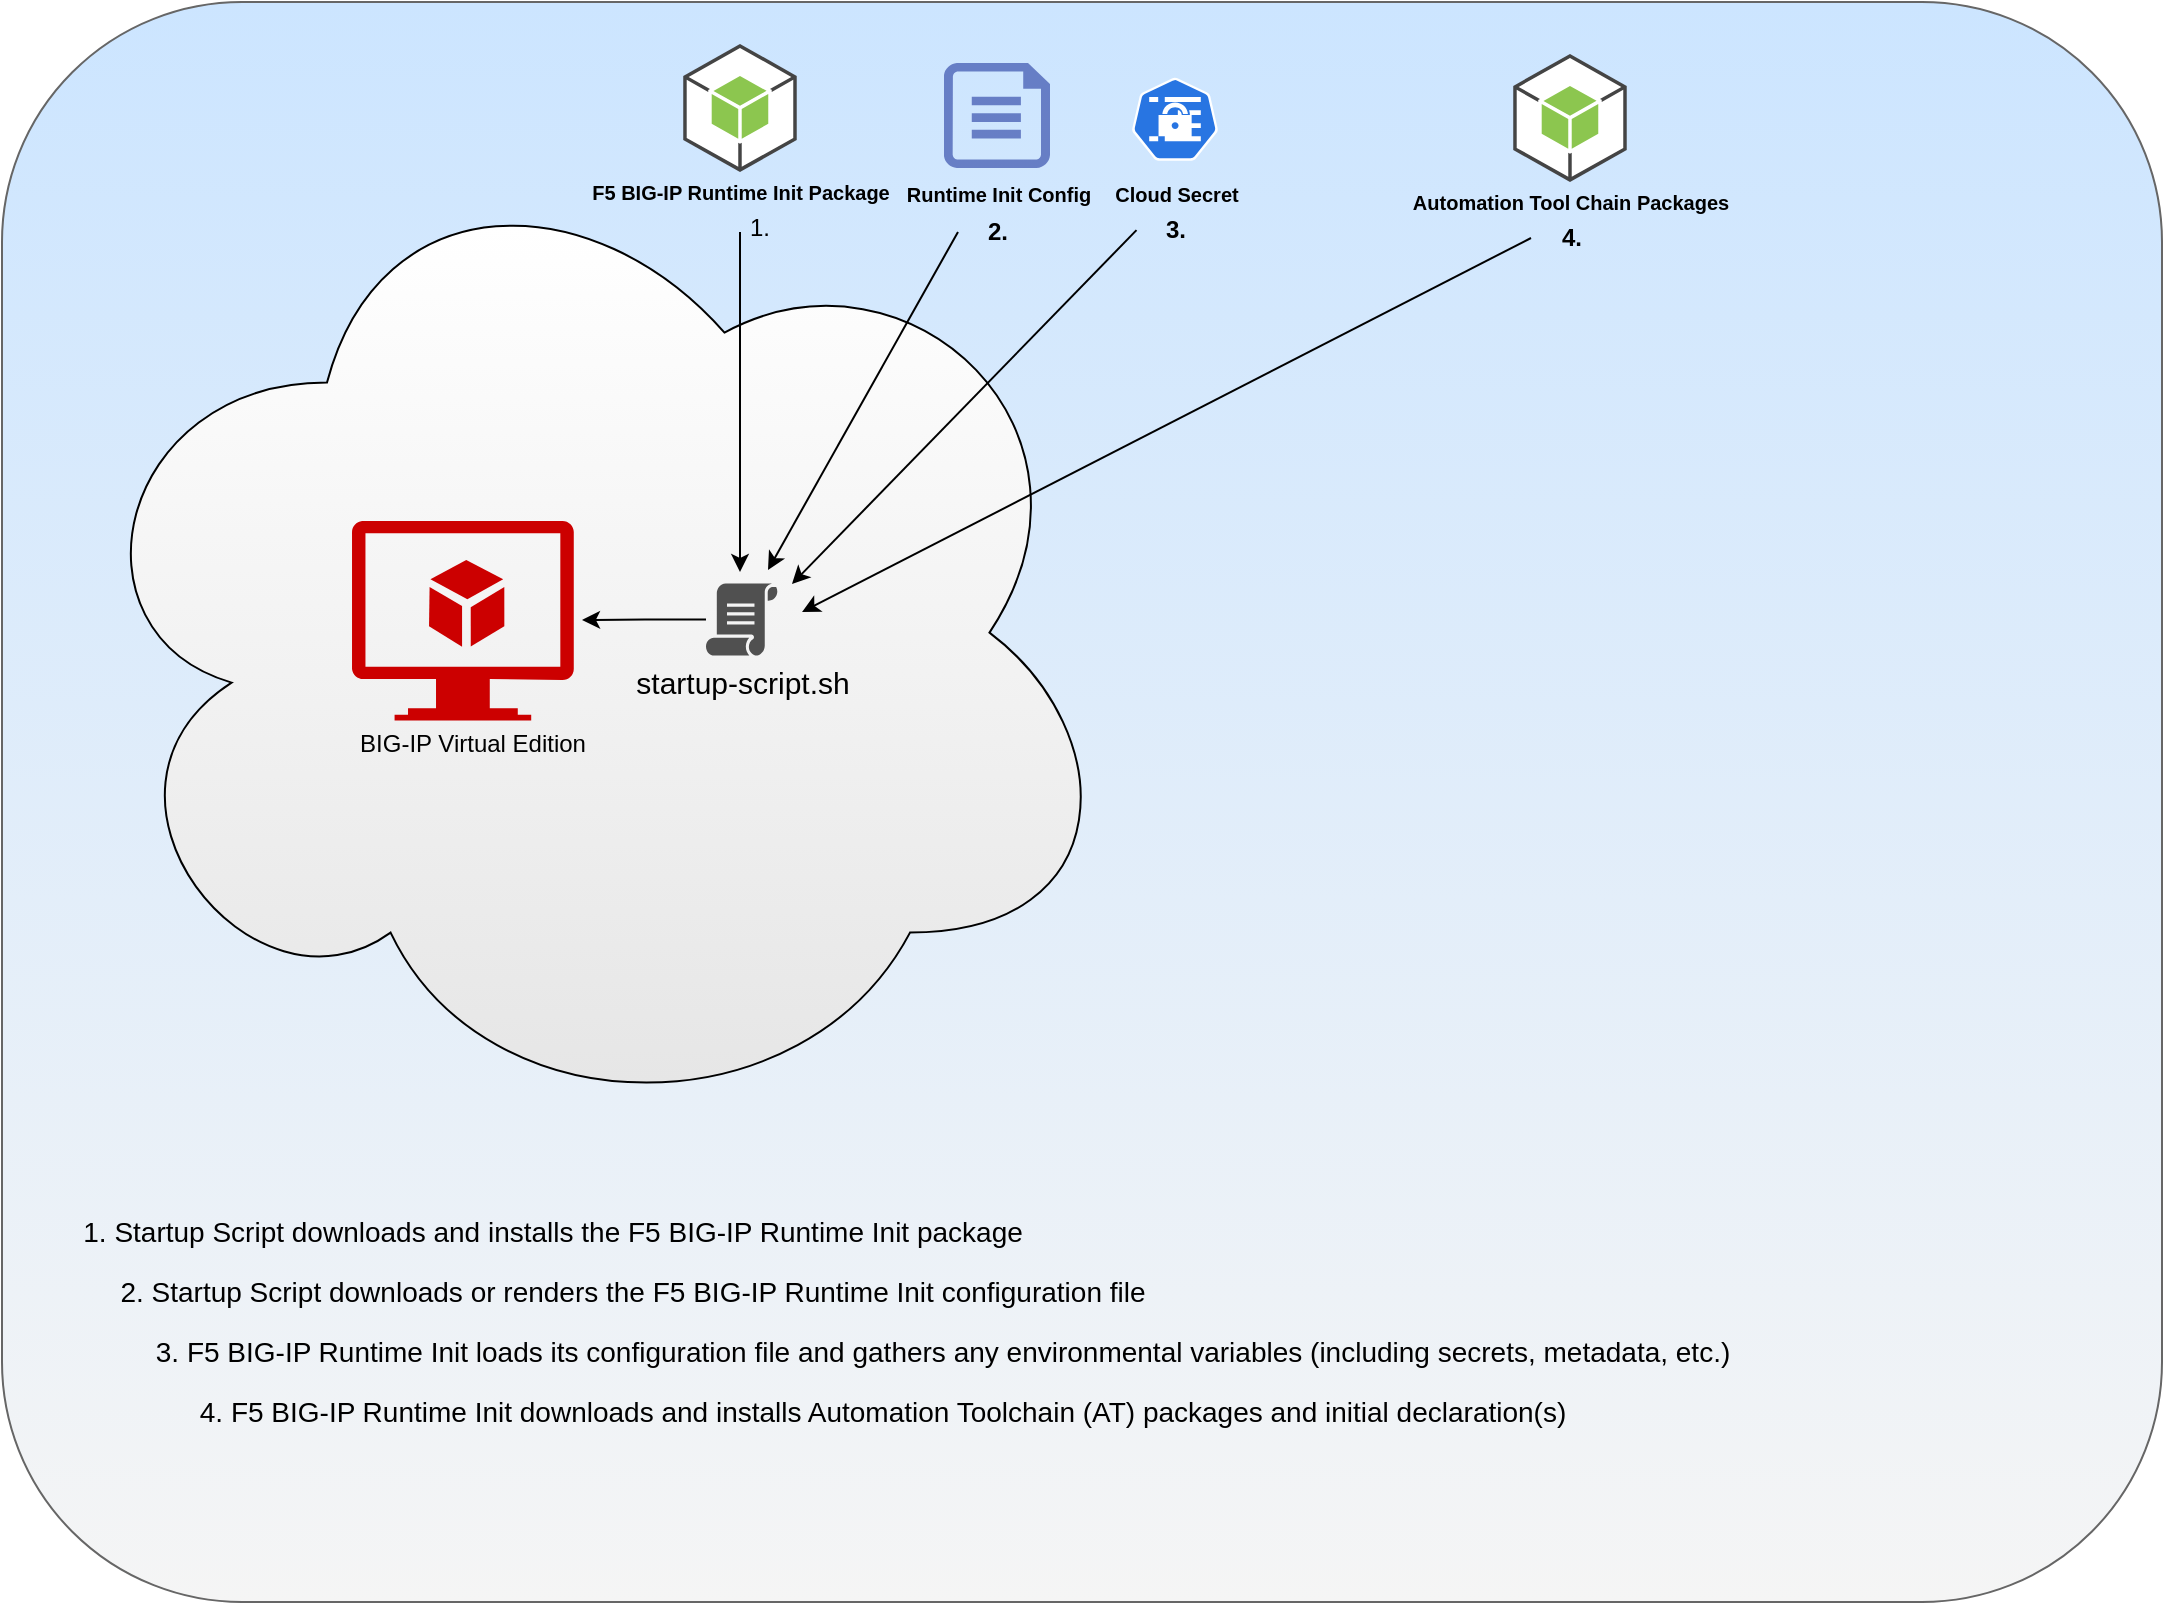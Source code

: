 <mxfile version="15.2.7" type="device"><diagram id="TBPLF4pw3LD6xtb_C-L-" name="Page-1"><mxGraphModel dx="1106" dy="900" grid="1" gridSize="10" guides="1" tooltips="1" connect="1" arrows="1" fold="1" page="1" pageScale="1" pageWidth="1100" pageHeight="850" background="none" math="0" shadow="0"><root><mxCell id="0"/><mxCell id="1" parent="0"/><mxCell id="_M0DYiIFaHxpAlew8Ik0-135" value="" style="whiteSpace=wrap;html=1;rounded=1;fillColor=#f5f5f5;strokeColor=#666666;fontColor=#333333;gradientColor=#CCE5FF;gradientDirection=north;" parent="1" vertex="1"><mxGeometry x="10" y="25" width="1080" height="800" as="geometry"/></mxCell><mxCell id="_M0DYiIFaHxpAlew8Ik0-21" value="" style="ellipse;shape=cloud;whiteSpace=wrap;html=1;gradientColor=#E6E6E6;gradientDirection=south;" parent="1" vertex="1"><mxGeometry x="40" y="90.3" width="530" height="500" as="geometry"/></mxCell><mxCell id="_M0DYiIFaHxpAlew8Ik0-149" value="" style="group" parent="1" vertex="1" connectable="0"><mxGeometry x="345" y="305.8" width="95" height="69" as="geometry"/></mxCell><mxCell id="_M0DYiIFaHxpAlew8Ik0-150" value="" style="pointerEvents=1;shadow=0;dashed=0;html=1;strokeColor=none;fillColor=#505050;labelPosition=center;verticalLabelPosition=bottom;verticalAlign=top;outlineConnect=0;align=center;shape=mxgraph.office.concepts.script;" parent="_M0DYiIFaHxpAlew8Ik0-149" vertex="1"><mxGeometry x="17" y="10" width="36" height="36" as="geometry"/></mxCell><mxCell id="_M0DYiIFaHxpAlew8Ik0-151" value="&lt;font style=&quot;font-size: 15px;&quot;&gt;startup-script.sh&lt;/font&gt;" style="text;html=1;resizable=0;autosize=1;align=center;verticalAlign=middle;points=[];fillColor=none;strokeColor=none;rounded=0;opacity=50;fontSize=15;" parent="_M0DYiIFaHxpAlew8Ik0-149" vertex="1"><mxGeometry x="-25" y="49" width="120" height="20" as="geometry"/></mxCell><mxCell id="_M0DYiIFaHxpAlew8Ik0-180" value="" style="group" parent="1" vertex="1" connectable="0"><mxGeometry x="563" y="62.1" width="68.5" height="87.9" as="geometry"/></mxCell><mxCell id="_M0DYiIFaHxpAlew8Ik0-181" value="" style="group" parent="_M0DYiIFaHxpAlew8Ik0-180" vertex="1" connectable="0"><mxGeometry width="68.5" height="87.9" as="geometry"/></mxCell><mxCell id="_M0DYiIFaHxpAlew8Ik0-182" value="" style="html=1;dashed=0;whitespace=wrap;fillColor=#2875E2;strokeColor=#ffffff;points=[[0.005,0.63,0],[0.1,0.2,0],[0.9,0.2,0],[0.5,0,0],[0.995,0.63,0],[0.72,0.99,0],[0.5,1,0],[0.28,0.99,0]];shape=mxgraph.kubernetes.icon;prIcon=secret" parent="_M0DYiIFaHxpAlew8Ik0-181" vertex="1"><mxGeometry x="12" y="-2" width="43" height="46.921" as="geometry"/></mxCell><mxCell id="_M0DYiIFaHxpAlew8Ik0-183" value="&lt;font style=&quot;font-size: 10px&quot;&gt;&lt;b&gt;Cloud Secret&lt;/b&gt;&lt;/font&gt;" style="text;html=1;align=center;verticalAlign=middle;resizable=0;points=[];autosize=1;" parent="_M0DYiIFaHxpAlew8Ik0-181" vertex="1"><mxGeometry x="-6.5" y="49.224" width="80" height="20" as="geometry"/></mxCell><mxCell id="_V-zYsU4wTojpEIrELfj-71" value="&lt;b&gt;3.&lt;/b&gt;" style="text;html=1;strokeColor=none;fillColor=none;align=center;verticalAlign=middle;whiteSpace=wrap;rounded=0;" parent="_M0DYiIFaHxpAlew8Ik0-181" vertex="1"><mxGeometry x="14.25" y="66.713" width="40" height="20.49" as="geometry"/></mxCell><mxCell id="_M0DYiIFaHxpAlew8Ik0-54" value="" style="group" parent="1" vertex="1" connectable="0"><mxGeometry x="185" y="284.44" width="139.998" height="121.63" as="geometry"/></mxCell><mxCell id="_M0DYiIFaHxpAlew8Ik0-22" value="" style="aspect=fixed;pointerEvents=1;shadow=0;dashed=0;html=1;strokeColor=none;labelPosition=center;verticalLabelPosition=bottom;verticalAlign=top;align=center;fillColor=#CC0000;shape=mxgraph.azure.virtual_machine_feature" parent="_M0DYiIFaHxpAlew8Ik0-54" vertex="1"><mxGeometry width="110.884" height="99.792" as="geometry"/></mxCell><mxCell id="_M0DYiIFaHxpAlew8Ik0-53" value="BIG-IP Virtual Edition" style="text;html=1;align=center;verticalAlign=middle;resizable=0;points=[];autosize=1;" parent="_M0DYiIFaHxpAlew8Ik0-54" vertex="1"><mxGeometry x="-5.002" y="101.627" width="130" height="20" as="geometry"/></mxCell><mxCell id="_M0DYiIFaHxpAlew8Ik0-242" value="&lt;font style=&quot;font-size: 14px&quot;&gt;1. Startup Script downloads and installs the F5 BIG-IP Runtime Init package&lt;/font&gt;" style="text;html=1;resizable=0;autosize=1;align=center;verticalAlign=middle;points=[];fillColor=none;strokeColor=none;rounded=0;" parent="1" vertex="1"><mxGeometry x="40" y="630" width="490" height="20" as="geometry"/></mxCell><mxCell id="_M0DYiIFaHxpAlew8Ik0-243" value="&lt;font style=&quot;font-size: 14px&quot;&gt;3. F5 BIG-IP Runtime Init loads its configuration file and gathers any environmental variables (including secrets, metadata, etc.)&lt;/font&gt;" style="text;html=1;resizable=0;autosize=1;align=center;verticalAlign=middle;points=[];fillColor=none;strokeColor=none;rounded=0;" parent="1" vertex="1"><mxGeometry x="80" y="690" width="800" height="20" as="geometry"/></mxCell><mxCell id="_V-zYsU4wTojpEIrELfj-18" value="" style="edgeStyle=orthogonalEdgeStyle;rounded=0;orthogonalLoop=1;jettySize=auto;html=1;" parent="1" source="_M0DYiIFaHxpAlew8Ik0-150" edge="1"><mxGeometry relative="1" as="geometry"><mxPoint x="300" y="334" as="targetPoint"/></mxGeometry></mxCell><mxCell id="_V-zYsU4wTojpEIrELfj-29" value="" style="group" parent="1" vertex="1" connectable="0"><mxGeometry x="448" y="55.5" width="115" height="105" as="geometry"/></mxCell><mxCell id="_V-zYsU4wTojpEIrELfj-30" value="" style="group" parent="_V-zYsU4wTojpEIrELfj-29" vertex="1" connectable="0"><mxGeometry width="115" height="105.0" as="geometry"/></mxCell><mxCell id="_V-zYsU4wTojpEIrELfj-31" value="" style="pointerEvents=1;shadow=0;dashed=0;html=1;strokeColor=none;labelPosition=center;verticalLabelPosition=bottom;verticalAlign=top;align=center;fillColor=#00188D;shape=mxgraph.azure.file;rounded=1;opacity=50;" parent="_V-zYsU4wTojpEIrELfj-30" vertex="1"><mxGeometry x="33" width="53" height="52.55" as="geometry"/></mxCell><mxCell id="_V-zYsU4wTojpEIrELfj-70" value="&lt;b&gt;2.&lt;/b&gt;" style="text;html=1;strokeColor=none;fillColor=none;align=center;verticalAlign=middle;whiteSpace=wrap;rounded=0;" parent="_V-zYsU4wTojpEIrELfj-30" vertex="1"><mxGeometry x="40" y="73.266" width="40" height="22.362" as="geometry"/></mxCell><mxCell id="_V-zYsU4wTojpEIrELfj-28" value="&lt;font style=&quot;font-size: 10px&quot;&gt;&lt;b&gt;Runtime Init Config&lt;/b&gt;&lt;/font&gt;" style="text;html=1;align=center;verticalAlign=middle;resizable=0;points=[];autosize=1;spacing=0;" parent="_V-zYsU4wTojpEIrELfj-30" vertex="1"><mxGeometry x="4.5" y="55.905" width="110" height="20" as="geometry"/></mxCell><mxCell id="_V-zYsU4wTojpEIrELfj-33" value="" style="group" parent="1" vertex="1" connectable="0"><mxGeometry x="319" y="60" width="140" height="90" as="geometry"/></mxCell><mxCell id="_V-zYsU4wTojpEIrELfj-34" value="&lt;font style=&quot;font-size: 10px&quot;&gt;&lt;b&gt;F5 BIG-IP Runtime Init Package&lt;/b&gt;&lt;/font&gt;" style="text;html=1;resizable=0;autosize=1;align=center;verticalAlign=middle;points=[];fillColor=none;strokeColor=none;rounded=0;opacity=50;spacing=0;" parent="_V-zYsU4wTojpEIrELfj-33" vertex="1"><mxGeometry x="-20" y="50" width="160" height="20" as="geometry"/></mxCell><mxCell id="_V-zYsU4wTojpEIrELfj-35" value="" style="outlineConnect=0;dashed=0;verticalLabelPosition=bottom;verticalAlign=top;align=center;html=1;shape=mxgraph.aws3.android;fillColor=#8CC64F;gradientColor=none;" parent="_V-zYsU4wTojpEIrELfj-33" vertex="1"><mxGeometry x="31.62" y="-14" width="56.75" height="64" as="geometry"/></mxCell><mxCell id="_V-zYsU4wTojpEIrELfj-66" value="1." style="text;html=1;strokeColor=none;fillColor=none;align=center;verticalAlign=middle;whiteSpace=wrap;rounded=0;" parent="_V-zYsU4wTojpEIrELfj-33" vertex="1"><mxGeometry x="50" y="68" width="40" height="20" as="geometry"/></mxCell><mxCell id="_V-zYsU4wTojpEIrELfj-46" value="" style="endArrow=classic;html=1;" parent="1" edge="1"><mxGeometry width="50" height="50" relative="1" as="geometry"><mxPoint x="379" y="140" as="sourcePoint"/><mxPoint x="379" y="310" as="targetPoint"/></mxGeometry></mxCell><mxCell id="_V-zYsU4wTojpEIrELfj-47" value="" style="endArrow=classic;html=1;exitX=0;exitY=0.5;exitDx=0;exitDy=0;" parent="1" source="_V-zYsU4wTojpEIrELfj-70" edge="1"><mxGeometry width="50" height="50" relative="1" as="geometry"><mxPoint x="488" y="149" as="sourcePoint"/><mxPoint x="393" y="309" as="targetPoint"/></mxGeometry></mxCell><mxCell id="_V-zYsU4wTojpEIrELfj-64" value="" style="endArrow=classic;html=1;exitX=0;exitY=0.5;exitDx=0;exitDy=0;" parent="1" source="_V-zYsU4wTojpEIrELfj-71" edge="1"><mxGeometry width="50" height="50" relative="1" as="geometry"><mxPoint x="570" y="139" as="sourcePoint"/><mxPoint x="405" y="316" as="targetPoint"/></mxGeometry></mxCell><mxCell id="_V-zYsU4wTojpEIrELfj-74" value="&lt;font style=&quot;font-size: 14px&quot;&gt;2. Startup Script downloads or renders the F5 BIG-IP Runtime Init configuration file&lt;/font&gt;" style="text;html=1;resizable=0;autosize=1;align=center;verticalAlign=middle;points=[];fillColor=none;strokeColor=none;rounded=0;" parent="1" vertex="1"><mxGeometry x="60" y="660" width="530" height="20" as="geometry"/></mxCell><mxCell id="P2ch64Iiu8ZREwtpXByK-1" value="&lt;font style=&quot;font-size: 14px&quot;&gt;4. F5 BIG-IP Runtime Init downloads and installs Automation Toolchain (AT) packages and initial declaration(s)&lt;/font&gt;" style="text;html=1;resizable=0;autosize=1;align=center;verticalAlign=middle;points=[];fillColor=none;strokeColor=none;rounded=0;" vertex="1" parent="1"><mxGeometry x="100" y="720" width="700" height="20" as="geometry"/></mxCell><mxCell id="P2ch64Iiu8ZREwtpXByK-2" value="&lt;font style=&quot;font-size: 10px&quot;&gt;&lt;b&gt;Automation Tool Chain Packages&lt;/b&gt;&lt;/font&gt;" style="text;html=1;resizable=0;autosize=1;align=center;verticalAlign=middle;points=[];fillColor=none;strokeColor=none;rounded=0;opacity=50;" vertex="1" parent="1"><mxGeometry x="709" y="115" width="170" height="20" as="geometry"/></mxCell><mxCell id="P2ch64Iiu8ZREwtpXByK-3" value="" style="outlineConnect=0;dashed=0;verticalLabelPosition=bottom;verticalAlign=top;align=center;html=1;shape=mxgraph.aws3.android;fillColor=#8CC64F;gradientColor=none;" vertex="1" parent="1"><mxGeometry x="765.62" y="51" width="56.75" height="64" as="geometry"/></mxCell><mxCell id="P2ch64Iiu8ZREwtpXByK-4" value="" style="endArrow=classic;html=1;exitX=0;exitY=0.5;exitDx=0;exitDy=0;" edge="1" parent="1" source="P2ch64Iiu8ZREwtpXByK-5"><mxGeometry width="50" height="50" relative="1" as="geometry"><mxPoint x="771.08" y="146.16" as="sourcePoint"/><mxPoint x="410" y="330" as="targetPoint"/></mxGeometry></mxCell><mxCell id="P2ch64Iiu8ZREwtpXByK-5" value="&lt;b&gt;4.&lt;/b&gt;" style="text;html=1;strokeColor=none;fillColor=none;align=center;verticalAlign=middle;whiteSpace=wrap;rounded=0;" vertex="1" parent="1"><mxGeometry x="774.5" y="133" width="40" height="20" as="geometry"/></mxCell></root></mxGraphModel></diagram></mxfile>